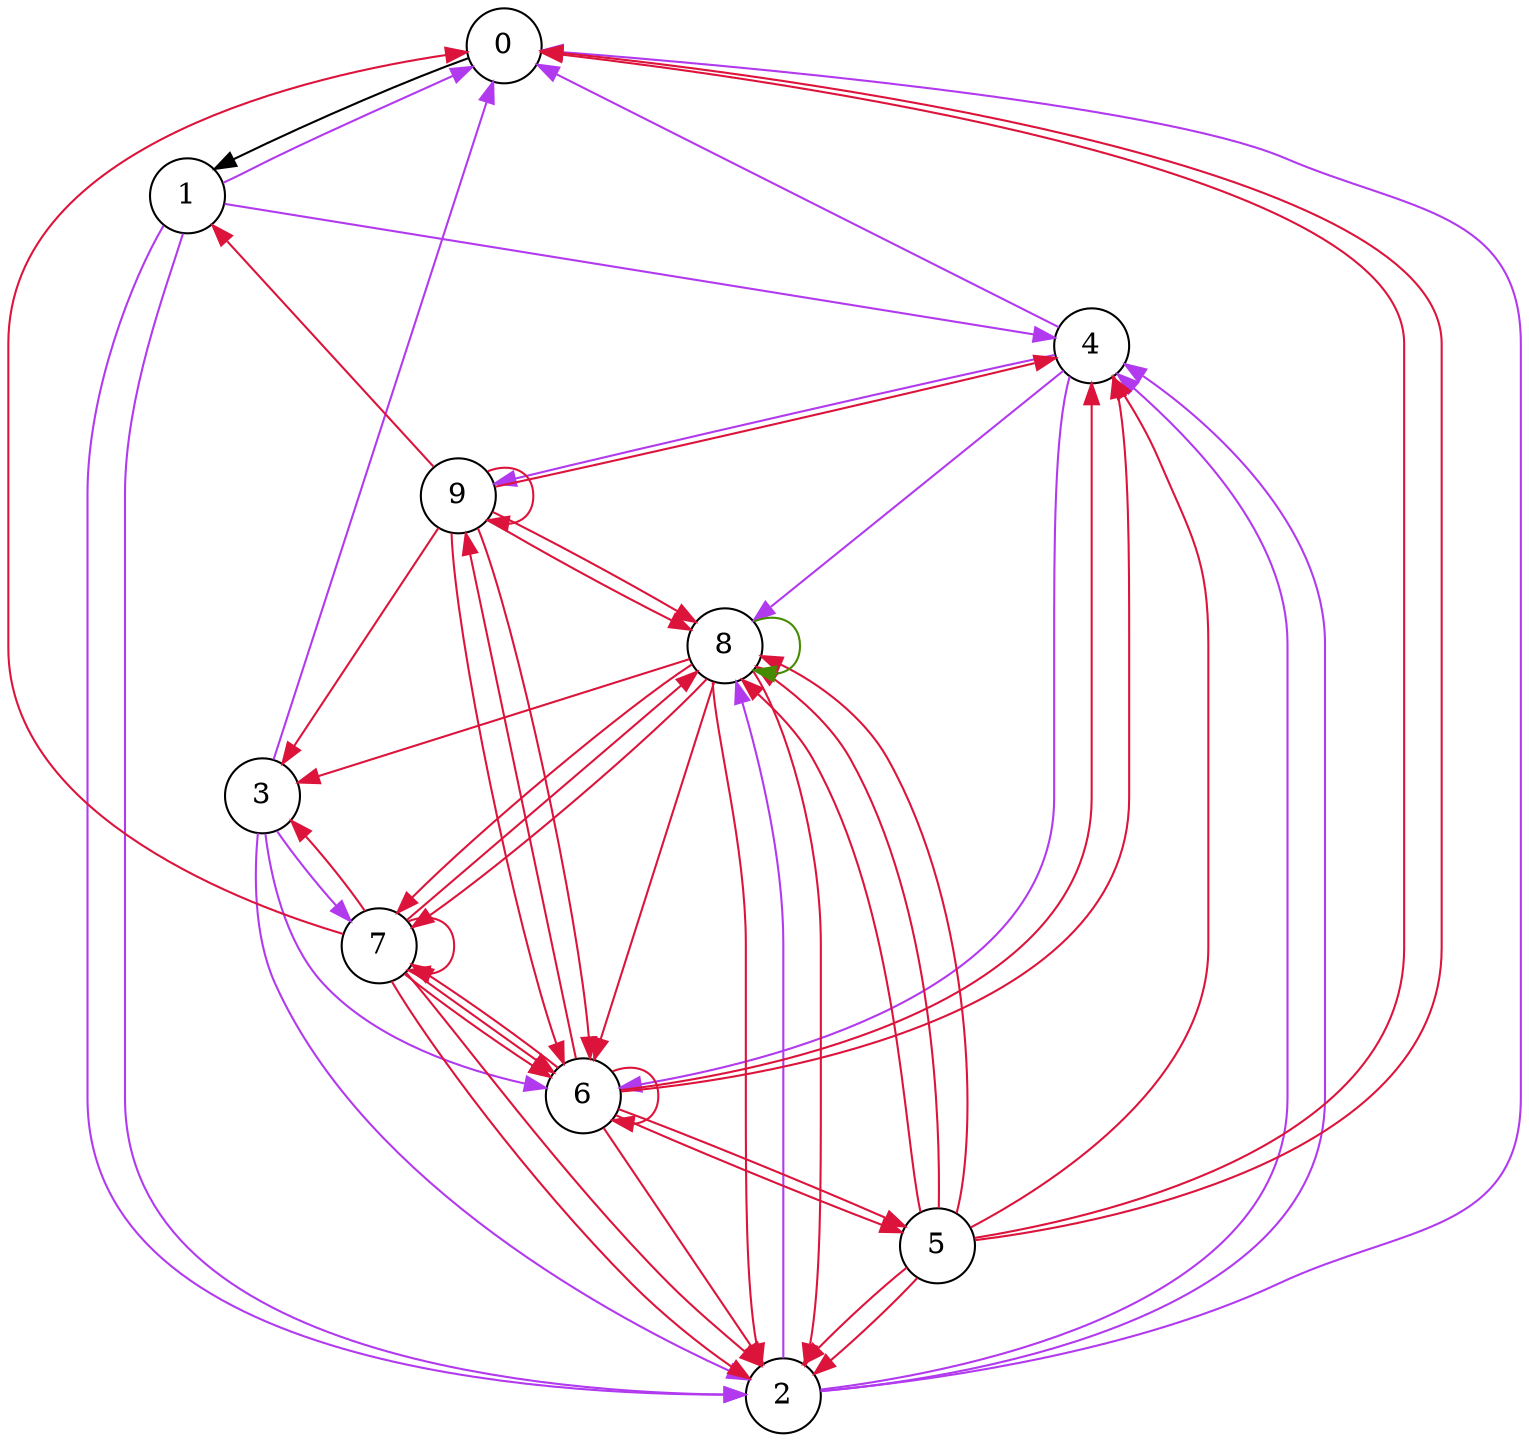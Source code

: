digraph blink_state_machine {
    node [shape = circle] 0 1 2 3 4 5 6 7 8 9;
    node [shape = box];

    0 -> 1

    edge [color = darkorchid2]
    1 -> {0 2 4}
    1 -> 2

    2 -> {0 4 8}
    2 -> 4

    3 -> {0 2 6 7}

    4 -> {0 6 8 9}

    edge [color = crimson]
    5 -> {0 2 4 8}
    5 -> 0
    5 -> 2
    5 -> 8
    5 -> 8

    6 -> {2 4 5 6 7 9}
    6 -> 4
    6 -> 5

    7 -> {0 2 3 6 7 8}
    7 -> 2
    7 -> 6

    8 -> {2 3 6 7}
    8 -> 8 [color = chartreuse4]
    8 -> 2
    8 -> 7

    9 -> {1 3 4 6 8 9}
    9 -> 6
    9 -> 8
}